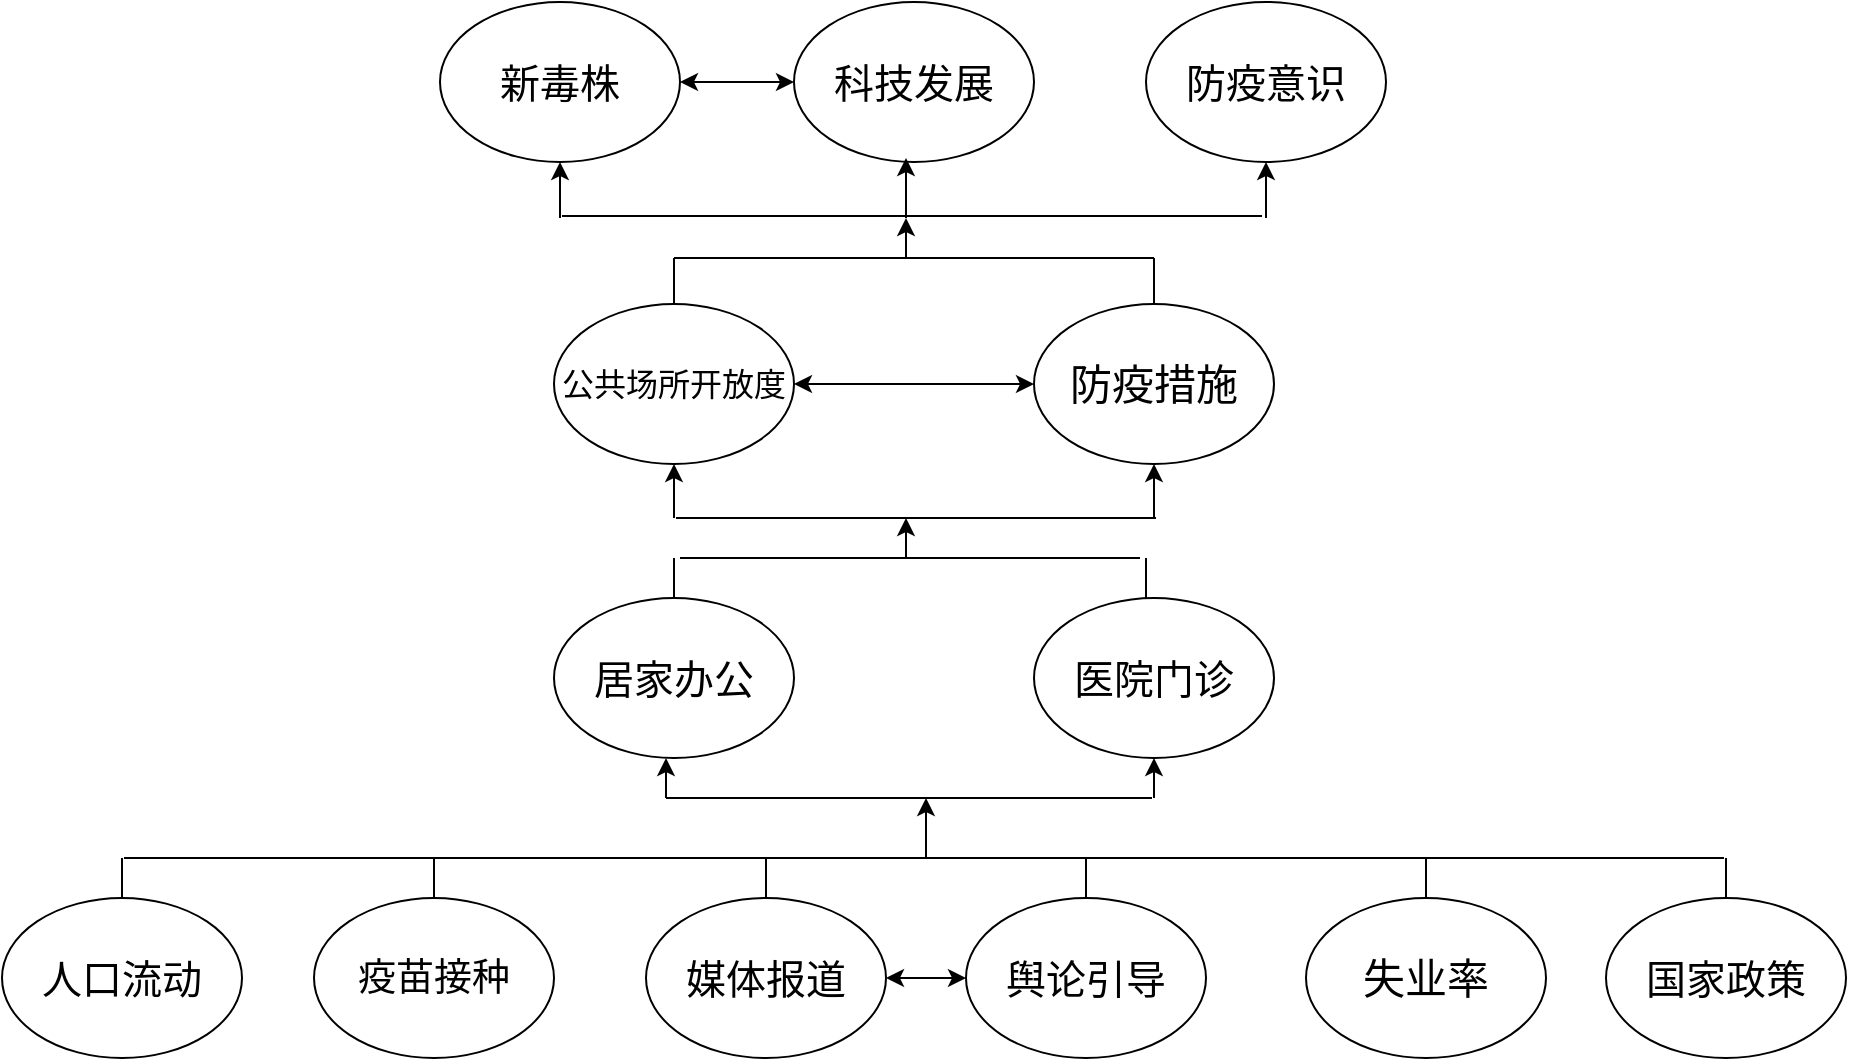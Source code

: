 <mxfile version="15.9.1" type="github">
  <diagram id="bSVvYw0BvjZGnwzIAJTQ" name="Page-1">
    <mxGraphModel dx="1698" dy="694" grid="0" gridSize="10" guides="1" tooltips="1" connect="1" arrows="1" fold="1" page="0" pageScale="1" pageWidth="827" pageHeight="1169" math="0" shadow="0">
      <root>
        <mxCell id="0" />
        <mxCell id="1" parent="0" />
        <mxCell id="oXrB27OB3NijfT-scLyy-3" value="&lt;font style=&quot;font-size: 20px&quot;&gt;新毒株&lt;/font&gt;" style="ellipse;whiteSpace=wrap;html=1;" vertex="1" parent="1">
          <mxGeometry x="177" y="92" width="120" height="80" as="geometry" />
        </mxCell>
        <mxCell id="oXrB27OB3NijfT-scLyy-4" value="&lt;font style=&quot;font-size: 20px&quot;&gt;科技发展&lt;/font&gt;" style="ellipse;whiteSpace=wrap;html=1;" vertex="1" parent="1">
          <mxGeometry x="354" y="92" width="120" height="80" as="geometry" />
        </mxCell>
        <mxCell id="oXrB27OB3NijfT-scLyy-5" value="&lt;font style=&quot;font-size: 20px&quot;&gt;防疫意识&lt;/font&gt;" style="ellipse;whiteSpace=wrap;html=1;" vertex="1" parent="1">
          <mxGeometry x="530" y="92" width="120" height="80" as="geometry" />
        </mxCell>
        <mxCell id="oXrB27OB3NijfT-scLyy-6" value="&lt;font style=&quot;font-size: 21px&quot;&gt;防疫措施&lt;/font&gt;" style="ellipse;whiteSpace=wrap;html=1;" vertex="1" parent="1">
          <mxGeometry x="474" y="243" width="120" height="80" as="geometry" />
        </mxCell>
        <mxCell id="oXrB27OB3NijfT-scLyy-7" value="&lt;font style=&quot;font-size: 16px&quot;&gt;公共场所开放度&lt;/font&gt;" style="ellipse;whiteSpace=wrap;html=1;" vertex="1" parent="1">
          <mxGeometry x="234" y="243" width="120" height="80" as="geometry" />
        </mxCell>
        <mxCell id="oXrB27OB3NijfT-scLyy-8" value="&lt;font style=&quot;font-size: 20px&quot;&gt;医院门诊&lt;/font&gt;" style="ellipse;whiteSpace=wrap;html=1;" vertex="1" parent="1">
          <mxGeometry x="474" y="390" width="120" height="80" as="geometry" />
        </mxCell>
        <mxCell id="oXrB27OB3NijfT-scLyy-9" value="&lt;font style=&quot;font-size: 20px&quot;&gt;居家办公&lt;/font&gt;" style="ellipse;whiteSpace=wrap;html=1;" vertex="1" parent="1">
          <mxGeometry x="234" y="390" width="120" height="80" as="geometry" />
        </mxCell>
        <mxCell id="oXrB27OB3NijfT-scLyy-17" value="&lt;font style=&quot;font-size: 20px&quot;&gt;人口流动&lt;/font&gt;" style="ellipse;whiteSpace=wrap;html=1;" vertex="1" parent="1">
          <mxGeometry x="-42" y="540" width="120" height="80" as="geometry" />
        </mxCell>
        <mxCell id="oXrB27OB3NijfT-scLyy-18" value="&lt;font style=&quot;font-size: 20px&quot;&gt;国家政策&lt;/font&gt;" style="ellipse;whiteSpace=wrap;html=1;" vertex="1" parent="1">
          <mxGeometry x="760" y="540" width="120" height="80" as="geometry" />
        </mxCell>
        <mxCell id="oXrB27OB3NijfT-scLyy-19" value="&lt;font style=&quot;font-size: 19px&quot;&gt;疫苗接种&lt;/font&gt;" style="ellipse;whiteSpace=wrap;html=1;" vertex="1" parent="1">
          <mxGeometry x="114" y="540" width="120" height="80" as="geometry" />
        </mxCell>
        <mxCell id="oXrB27OB3NijfT-scLyy-20" value="&lt;font style=&quot;font-size: 20px&quot;&gt;媒体报道&lt;/font&gt;" style="ellipse;whiteSpace=wrap;html=1;" vertex="1" parent="1">
          <mxGeometry x="280" y="540" width="120" height="80" as="geometry" />
        </mxCell>
        <mxCell id="oXrB27OB3NijfT-scLyy-21" value="&lt;font style=&quot;font-size: 21px&quot;&gt;失业率&lt;/font&gt;" style="ellipse;whiteSpace=wrap;html=1;" vertex="1" parent="1">
          <mxGeometry x="610" y="540" width="120" height="80" as="geometry" />
        </mxCell>
        <mxCell id="oXrB27OB3NijfT-scLyy-22" value="&lt;font style=&quot;font-size: 20px&quot;&gt;舆论引导&lt;/font&gt;" style="ellipse;whiteSpace=wrap;html=1;" vertex="1" parent="1">
          <mxGeometry x="440" y="540" width="120" height="80" as="geometry" />
        </mxCell>
        <mxCell id="oXrB27OB3NijfT-scLyy-35" value="" style="endArrow=classic;startArrow=classic;html=1;rounded=0;fontSize=20;entryX=0;entryY=0.5;entryDx=0;entryDy=0;exitX=1;exitY=0.5;exitDx=0;exitDy=0;" edge="1" parent="1" source="oXrB27OB3NijfT-scLyy-7" target="oXrB27OB3NijfT-scLyy-6">
          <mxGeometry width="50" height="50" relative="1" as="geometry">
            <mxPoint x="360" y="413" as="sourcePoint" />
            <mxPoint x="540" y="373" as="targetPoint" />
          </mxGeometry>
        </mxCell>
        <mxCell id="oXrB27OB3NijfT-scLyy-36" value="" style="endArrow=classic;startArrow=classic;html=1;rounded=0;fontSize=20;exitX=1;exitY=0.5;exitDx=0;exitDy=0;entryX=0;entryY=0.5;entryDx=0;entryDy=0;" edge="1" parent="1">
          <mxGeometry width="50" height="50" relative="1" as="geometry">
            <mxPoint x="297" y="132" as="sourcePoint" />
            <mxPoint x="354" y="132" as="targetPoint" />
          </mxGeometry>
        </mxCell>
        <mxCell id="oXrB27OB3NijfT-scLyy-37" value="" style="endArrow=classic;startArrow=classic;html=1;rounded=0;fontSize=20;exitX=1;exitY=0.5;exitDx=0;exitDy=0;entryX=0;entryY=0.5;entryDx=0;entryDy=0;" edge="1" parent="1" source="oXrB27OB3NijfT-scLyy-20" target="oXrB27OB3NijfT-scLyy-22">
          <mxGeometry width="50" height="50" relative="1" as="geometry">
            <mxPoint x="490" y="440" as="sourcePoint" />
            <mxPoint x="540" y="390" as="targetPoint" />
          </mxGeometry>
        </mxCell>
        <mxCell id="oXrB27OB3NijfT-scLyy-38" value="" style="endArrow=none;html=1;rounded=0;fontSize=20;" edge="1" parent="1">
          <mxGeometry width="50" height="50" relative="1" as="geometry">
            <mxPoint x="19" y="520" as="sourcePoint" />
            <mxPoint x="819" y="520" as="targetPoint" />
          </mxGeometry>
        </mxCell>
        <mxCell id="oXrB27OB3NijfT-scLyy-43" value="" style="endArrow=none;html=1;rounded=0;fontSize=20;exitX=0.5;exitY=0;exitDx=0;exitDy=0;" edge="1" parent="1" source="oXrB27OB3NijfT-scLyy-17">
          <mxGeometry width="50" height="50" relative="1" as="geometry">
            <mxPoint x="490" y="440" as="sourcePoint" />
            <mxPoint x="18" y="520" as="targetPoint" />
          </mxGeometry>
        </mxCell>
        <mxCell id="oXrB27OB3NijfT-scLyy-44" value="" style="endArrow=none;html=1;rounded=0;fontSize=20;entryX=0.5;entryY=0;entryDx=0;entryDy=0;" edge="1" parent="1" target="oXrB27OB3NijfT-scLyy-19">
          <mxGeometry width="50" height="50" relative="1" as="geometry">
            <mxPoint x="174" y="520" as="sourcePoint" />
            <mxPoint x="28" y="530" as="targetPoint" />
          </mxGeometry>
        </mxCell>
        <mxCell id="oXrB27OB3NijfT-scLyy-45" value="" style="endArrow=none;html=1;rounded=0;fontSize=20;exitX=0.5;exitY=0;exitDx=0;exitDy=0;" edge="1" parent="1" source="oXrB27OB3NijfT-scLyy-20">
          <mxGeometry width="50" height="50" relative="1" as="geometry">
            <mxPoint x="490" y="440" as="sourcePoint" />
            <mxPoint x="340" y="520" as="targetPoint" />
          </mxGeometry>
        </mxCell>
        <mxCell id="oXrB27OB3NijfT-scLyy-46" value="" style="endArrow=none;html=1;rounded=0;fontSize=20;exitX=0.5;exitY=0;exitDx=0;exitDy=0;" edge="1" parent="1" source="oXrB27OB3NijfT-scLyy-18">
          <mxGeometry width="50" height="50" relative="1" as="geometry">
            <mxPoint x="490" y="440" as="sourcePoint" />
            <mxPoint x="820" y="520" as="targetPoint" />
          </mxGeometry>
        </mxCell>
        <mxCell id="oXrB27OB3NijfT-scLyy-47" value="" style="endArrow=none;html=1;rounded=0;fontSize=20;exitX=0.5;exitY=0;exitDx=0;exitDy=0;" edge="1" parent="1" source="oXrB27OB3NijfT-scLyy-21">
          <mxGeometry width="50" height="50" relative="1" as="geometry">
            <mxPoint x="490" y="440" as="sourcePoint" />
            <mxPoint x="670" y="520" as="targetPoint" />
          </mxGeometry>
        </mxCell>
        <mxCell id="oXrB27OB3NijfT-scLyy-48" value="" style="endArrow=none;html=1;rounded=0;fontSize=20;exitX=0.5;exitY=0;exitDx=0;exitDy=0;" edge="1" parent="1" source="oXrB27OB3NijfT-scLyy-22">
          <mxGeometry width="50" height="50" relative="1" as="geometry">
            <mxPoint x="490" y="440" as="sourcePoint" />
            <mxPoint x="500" y="520" as="targetPoint" />
          </mxGeometry>
        </mxCell>
        <mxCell id="oXrB27OB3NijfT-scLyy-49" value="" style="endArrow=classic;html=1;rounded=0;fontSize=20;" edge="1" parent="1">
          <mxGeometry width="50" height="50" relative="1" as="geometry">
            <mxPoint x="420" y="520" as="sourcePoint" />
            <mxPoint x="420" y="490" as="targetPoint" />
          </mxGeometry>
        </mxCell>
        <mxCell id="oXrB27OB3NijfT-scLyy-50" value="" style="endArrow=none;html=1;rounded=0;fontSize=20;" edge="1" parent="1">
          <mxGeometry width="50" height="50" relative="1" as="geometry">
            <mxPoint x="290" y="490" as="sourcePoint" />
            <mxPoint x="533" y="490" as="targetPoint" />
          </mxGeometry>
        </mxCell>
        <mxCell id="oXrB27OB3NijfT-scLyy-51" value="" style="endArrow=classic;html=1;rounded=0;fontSize=20;" edge="1" parent="1">
          <mxGeometry width="50" height="50" relative="1" as="geometry">
            <mxPoint x="290" y="490" as="sourcePoint" />
            <mxPoint x="290" y="470" as="targetPoint" />
          </mxGeometry>
        </mxCell>
        <mxCell id="oXrB27OB3NijfT-scLyy-52" value="" style="endArrow=classic;html=1;rounded=0;fontSize=20;entryX=0.5;entryY=1;entryDx=0;entryDy=0;" edge="1" parent="1" target="oXrB27OB3NijfT-scLyy-8">
          <mxGeometry width="50" height="50" relative="1" as="geometry">
            <mxPoint x="534" y="490" as="sourcePoint" />
            <mxPoint x="540" y="390" as="targetPoint" />
          </mxGeometry>
        </mxCell>
        <mxCell id="oXrB27OB3NijfT-scLyy-53" value="" style="endArrow=none;html=1;rounded=0;fontSize=20;" edge="1" parent="1">
          <mxGeometry width="50" height="50" relative="1" as="geometry">
            <mxPoint x="297" y="370" as="sourcePoint" />
            <mxPoint x="527" y="370" as="targetPoint" />
          </mxGeometry>
        </mxCell>
        <mxCell id="oXrB27OB3NijfT-scLyy-56" value="" style="endArrow=none;html=1;rounded=0;fontSize=20;" edge="1" parent="1">
          <mxGeometry width="50" height="50" relative="1" as="geometry">
            <mxPoint x="530" y="370" as="sourcePoint" />
            <mxPoint x="530" y="390" as="targetPoint" />
          </mxGeometry>
        </mxCell>
        <mxCell id="oXrB27OB3NijfT-scLyy-57" value="" style="endArrow=none;html=1;rounded=0;fontSize=20;exitX=0.5;exitY=0;exitDx=0;exitDy=0;" edge="1" parent="1" source="oXrB27OB3NijfT-scLyy-9">
          <mxGeometry width="50" height="50" relative="1" as="geometry">
            <mxPoint x="490" y="440" as="sourcePoint" />
            <mxPoint x="294" y="370" as="targetPoint" />
          </mxGeometry>
        </mxCell>
        <mxCell id="oXrB27OB3NijfT-scLyy-58" value="" style="endArrow=classic;html=1;rounded=0;fontSize=20;" edge="1" parent="1">
          <mxGeometry width="50" height="50" relative="1" as="geometry">
            <mxPoint x="410" y="370" as="sourcePoint" />
            <mxPoint x="410" y="350" as="targetPoint" />
          </mxGeometry>
        </mxCell>
        <mxCell id="oXrB27OB3NijfT-scLyy-59" value="" style="endArrow=none;html=1;rounded=0;fontSize=20;" edge="1" parent="1">
          <mxGeometry width="50" height="50" relative="1" as="geometry">
            <mxPoint x="295" y="350" as="sourcePoint" />
            <mxPoint x="535" y="350" as="targetPoint" />
          </mxGeometry>
        </mxCell>
        <mxCell id="oXrB27OB3NijfT-scLyy-60" value="" style="endArrow=classic;html=1;rounded=0;fontSize=20;entryX=0.5;entryY=1;entryDx=0;entryDy=0;" edge="1" parent="1" target="oXrB27OB3NijfT-scLyy-6">
          <mxGeometry width="50" height="50" relative="1" as="geometry">
            <mxPoint x="534" y="350" as="sourcePoint" />
            <mxPoint x="540" y="390" as="targetPoint" />
          </mxGeometry>
        </mxCell>
        <mxCell id="oXrB27OB3NijfT-scLyy-61" value="" style="endArrow=classic;html=1;rounded=0;fontSize=20;entryX=0.5;entryY=1;entryDx=0;entryDy=0;" edge="1" parent="1" target="oXrB27OB3NijfT-scLyy-7">
          <mxGeometry width="50" height="50" relative="1" as="geometry">
            <mxPoint x="294" y="350" as="sourcePoint" />
            <mxPoint x="540" y="390" as="targetPoint" />
          </mxGeometry>
        </mxCell>
        <mxCell id="oXrB27OB3NijfT-scLyy-62" value="" style="endArrow=none;html=1;rounded=0;fontSize=20;entryX=0.5;entryY=0;entryDx=0;entryDy=0;" edge="1" parent="1" target="oXrB27OB3NijfT-scLyy-6">
          <mxGeometry width="50" height="50" relative="1" as="geometry">
            <mxPoint x="534" y="220" as="sourcePoint" />
            <mxPoint x="540" y="390" as="targetPoint" />
          </mxGeometry>
        </mxCell>
        <mxCell id="oXrB27OB3NijfT-scLyy-64" value="" style="endArrow=none;html=1;rounded=0;fontSize=20;" edge="1" parent="1">
          <mxGeometry width="50" height="50" relative="1" as="geometry">
            <mxPoint x="294" y="220" as="sourcePoint" />
            <mxPoint x="534" y="220" as="targetPoint" />
          </mxGeometry>
        </mxCell>
        <mxCell id="oXrB27OB3NijfT-scLyy-65" value="" style="endArrow=none;html=1;rounded=0;fontSize=20;exitX=0.5;exitY=0;exitDx=0;exitDy=0;" edge="1" parent="1" source="oXrB27OB3NijfT-scLyy-7">
          <mxGeometry width="50" height="50" relative="1" as="geometry">
            <mxPoint x="490" y="440" as="sourcePoint" />
            <mxPoint x="294" y="220" as="targetPoint" />
          </mxGeometry>
        </mxCell>
        <mxCell id="oXrB27OB3NijfT-scLyy-66" value="" style="endArrow=classic;html=1;rounded=0;fontSize=20;" edge="1" parent="1">
          <mxGeometry width="50" height="50" relative="1" as="geometry">
            <mxPoint x="410" y="220" as="sourcePoint" />
            <mxPoint x="410" y="200" as="targetPoint" />
          </mxGeometry>
        </mxCell>
        <mxCell id="oXrB27OB3NijfT-scLyy-67" value="" style="endArrow=none;html=1;rounded=0;fontSize=20;" edge="1" parent="1">
          <mxGeometry width="50" height="50" relative="1" as="geometry">
            <mxPoint x="238" y="199" as="sourcePoint" />
            <mxPoint x="588" y="199" as="targetPoint" />
            <Array as="points">
              <mxPoint x="408" y="199" />
            </Array>
          </mxGeometry>
        </mxCell>
        <mxCell id="oXrB27OB3NijfT-scLyy-68" value="" style="endArrow=classic;html=1;rounded=0;fontSize=20;entryX=0.5;entryY=1;entryDx=0;entryDy=0;" edge="1" parent="1" target="oXrB27OB3NijfT-scLyy-5">
          <mxGeometry width="50" height="50" relative="1" as="geometry">
            <mxPoint x="590" y="200" as="sourcePoint" />
            <mxPoint x="540" y="260" as="targetPoint" />
          </mxGeometry>
        </mxCell>
        <mxCell id="oXrB27OB3NijfT-scLyy-69" value="" style="endArrow=classic;html=1;rounded=0;fontSize=20;" edge="1" parent="1">
          <mxGeometry width="50" height="50" relative="1" as="geometry">
            <mxPoint x="410" y="200" as="sourcePoint" />
            <mxPoint x="410" y="170" as="targetPoint" />
          </mxGeometry>
        </mxCell>
        <mxCell id="oXrB27OB3NijfT-scLyy-70" value="" style="endArrow=classic;html=1;rounded=0;fontSize=20;entryX=0.5;entryY=1;entryDx=0;entryDy=0;" edge="1" parent="1" target="oXrB27OB3NijfT-scLyy-3">
          <mxGeometry width="50" height="50" relative="1" as="geometry">
            <mxPoint x="237" y="200" as="sourcePoint" />
            <mxPoint x="540" y="260" as="targetPoint" />
          </mxGeometry>
        </mxCell>
      </root>
    </mxGraphModel>
  </diagram>
</mxfile>
